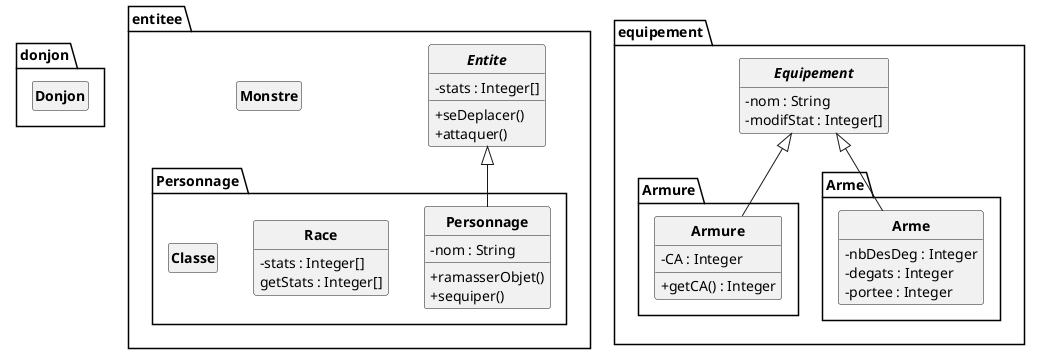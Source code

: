 @startuml

skinparam classAttributeIconSize 0
skinparam classFontStyle Bold
skinparam style strictuml
hide empty members

package donjon
{
    class Donjon
    {

    }
}
package entitee
{
    abstract class Entite
    {
        -stats : Integer[]
        +seDeplacer()
        +attaquer()
    }
    package Personnage
    {
        class Personnage extends entitee.Entite
        {
            -nom : String
            +ramasserObjet()
            +sequiper()
        }
        class Race
        {
            -stats : Integer[]
            getStats : Integer[]
        }
        class Classe
        {

        }
    }
    class Monstre
    {

    }
}


Package equipement
{
    abstract class Equipement
    {
        -nom : String
        -modifStat : Integer[]
    }
    package Armure
    {
        /'Enum Poids
        {
            LEGERE
            LOURD
        }'/
        class Armure extends equipement.Equipement
        {
            -CA : Integer
            +getCA() : Integer
        }
    }
    package Arme
    {
        /'Enum typeCaC
        {
            COURANTE
            GUERRE
        }'/
        class Arme extends equipement.Equipement
        {
            -nbDesDeg : Integer
            -degats : Integer
            -portee : Integer

        }
    }
}



@enduml